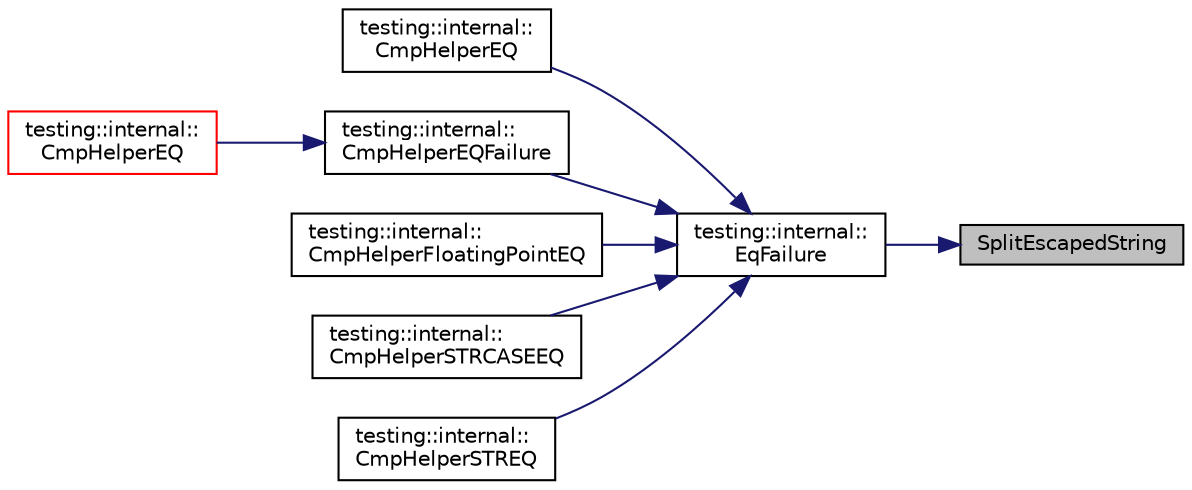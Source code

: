 digraph "SplitEscapedString"
{
 // INTERACTIVE_SVG=YES
 // LATEX_PDF_SIZE
  bgcolor="transparent";
  edge [fontname="Helvetica",fontsize="10",labelfontname="Helvetica",labelfontsize="10"];
  node [fontname="Helvetica",fontsize="10",shape=record];
  rankdir="RL";
  Node1 [label="SplitEscapedString",height=0.2,width=0.4,color="black", fillcolor="grey75", style="filled", fontcolor="black",tooltip=" "];
  Node1 -> Node2 [dir="back",color="midnightblue",fontsize="10",style="solid",fontname="Helvetica"];
  Node2 [label="testing::internal::\lEqFailure",height=0.2,width=0.4,color="black",URL="$d0/da7/namespacetesting_1_1internal_a120b81c390ec6bf851e21ffb141871e5.html#a120b81c390ec6bf851e21ffb141871e5",tooltip=" "];
  Node2 -> Node3 [dir="back",color="midnightblue",fontsize="10",style="solid",fontname="Helvetica"];
  Node3 [label="testing::internal::\lCmpHelperEQ",height=0.2,width=0.4,color="black",URL="$d0/da7/namespacetesting_1_1internal_a3c265df9280510bd1d78bfd155113393.html#a3c265df9280510bd1d78bfd155113393",tooltip=" "];
  Node2 -> Node4 [dir="back",color="midnightblue",fontsize="10",style="solid",fontname="Helvetica"];
  Node4 [label="testing::internal::\lCmpHelperEQFailure",height=0.2,width=0.4,color="black",URL="$d0/da7/namespacetesting_1_1internal_a1def8ec9393360a1b34a20528703e7f7.html#a1def8ec9393360a1b34a20528703e7f7",tooltip=" "];
  Node4 -> Node5 [dir="back",color="midnightblue",fontsize="10",style="solid",fontname="Helvetica"];
  Node5 [label="testing::internal::\lCmpHelperEQ",height=0.2,width=0.4,color="red",URL="$d0/da7/namespacetesting_1_1internal_a4638c74d9b32e971f9b321af6fafc2f1.html#a4638c74d9b32e971f9b321af6fafc2f1",tooltip=" "];
  Node2 -> Node8 [dir="back",color="midnightblue",fontsize="10",style="solid",fontname="Helvetica"];
  Node8 [label="testing::internal::\lCmpHelperFloatingPointEQ",height=0.2,width=0.4,color="black",URL="$d0/da7/namespacetesting_1_1internal_a98ce463e5dbe0c6120fa817e1f8f2944.html#a98ce463e5dbe0c6120fa817e1f8f2944",tooltip=" "];
  Node2 -> Node9 [dir="back",color="midnightblue",fontsize="10",style="solid",fontname="Helvetica"];
  Node9 [label="testing::internal::\lCmpHelperSTRCASEEQ",height=0.2,width=0.4,color="black",URL="$d0/da7/namespacetesting_1_1internal_a68b6238b102354b97e221aba773a570a.html#a68b6238b102354b97e221aba773a570a",tooltip=" "];
  Node2 -> Node10 [dir="back",color="midnightblue",fontsize="10",style="solid",fontname="Helvetica"];
  Node10 [label="testing::internal::\lCmpHelperSTREQ",height=0.2,width=0.4,color="black",URL="$d0/da7/namespacetesting_1_1internal_ac603b70553d63dfdaeace0c959ea43eb.html#ac603b70553d63dfdaeace0c959ea43eb",tooltip=" "];
}
